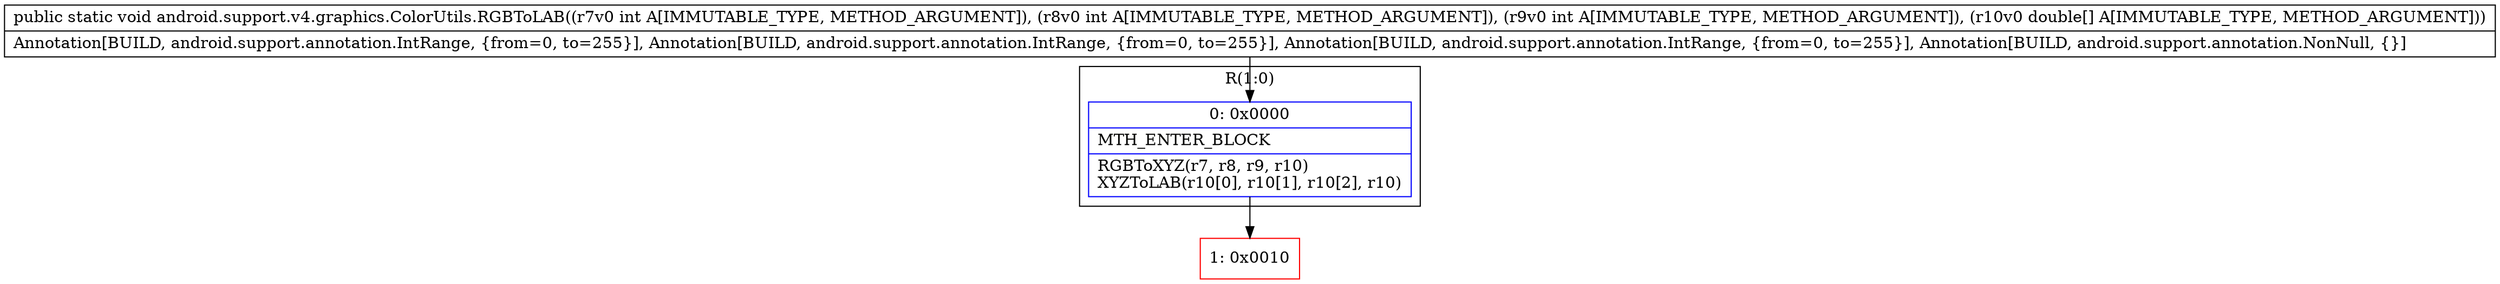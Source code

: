 digraph "CFG forandroid.support.v4.graphics.ColorUtils.RGBToLAB(III[D)V" {
subgraph cluster_Region_1950287923 {
label = "R(1:0)";
node [shape=record,color=blue];
Node_0 [shape=record,label="{0\:\ 0x0000|MTH_ENTER_BLOCK\l|RGBToXYZ(r7, r8, r9, r10)\lXYZToLAB(r10[0], r10[1], r10[2], r10)\l}"];
}
Node_1 [shape=record,color=red,label="{1\:\ 0x0010}"];
MethodNode[shape=record,label="{public static void android.support.v4.graphics.ColorUtils.RGBToLAB((r7v0 int A[IMMUTABLE_TYPE, METHOD_ARGUMENT]), (r8v0 int A[IMMUTABLE_TYPE, METHOD_ARGUMENT]), (r9v0 int A[IMMUTABLE_TYPE, METHOD_ARGUMENT]), (r10v0 double[] A[IMMUTABLE_TYPE, METHOD_ARGUMENT]))  | Annotation[BUILD, android.support.annotation.IntRange, \{from=0, to=255\}], Annotation[BUILD, android.support.annotation.IntRange, \{from=0, to=255\}], Annotation[BUILD, android.support.annotation.IntRange, \{from=0, to=255\}], Annotation[BUILD, android.support.annotation.NonNull, \{\}]\l}"];
MethodNode -> Node_0;
Node_0 -> Node_1;
}

